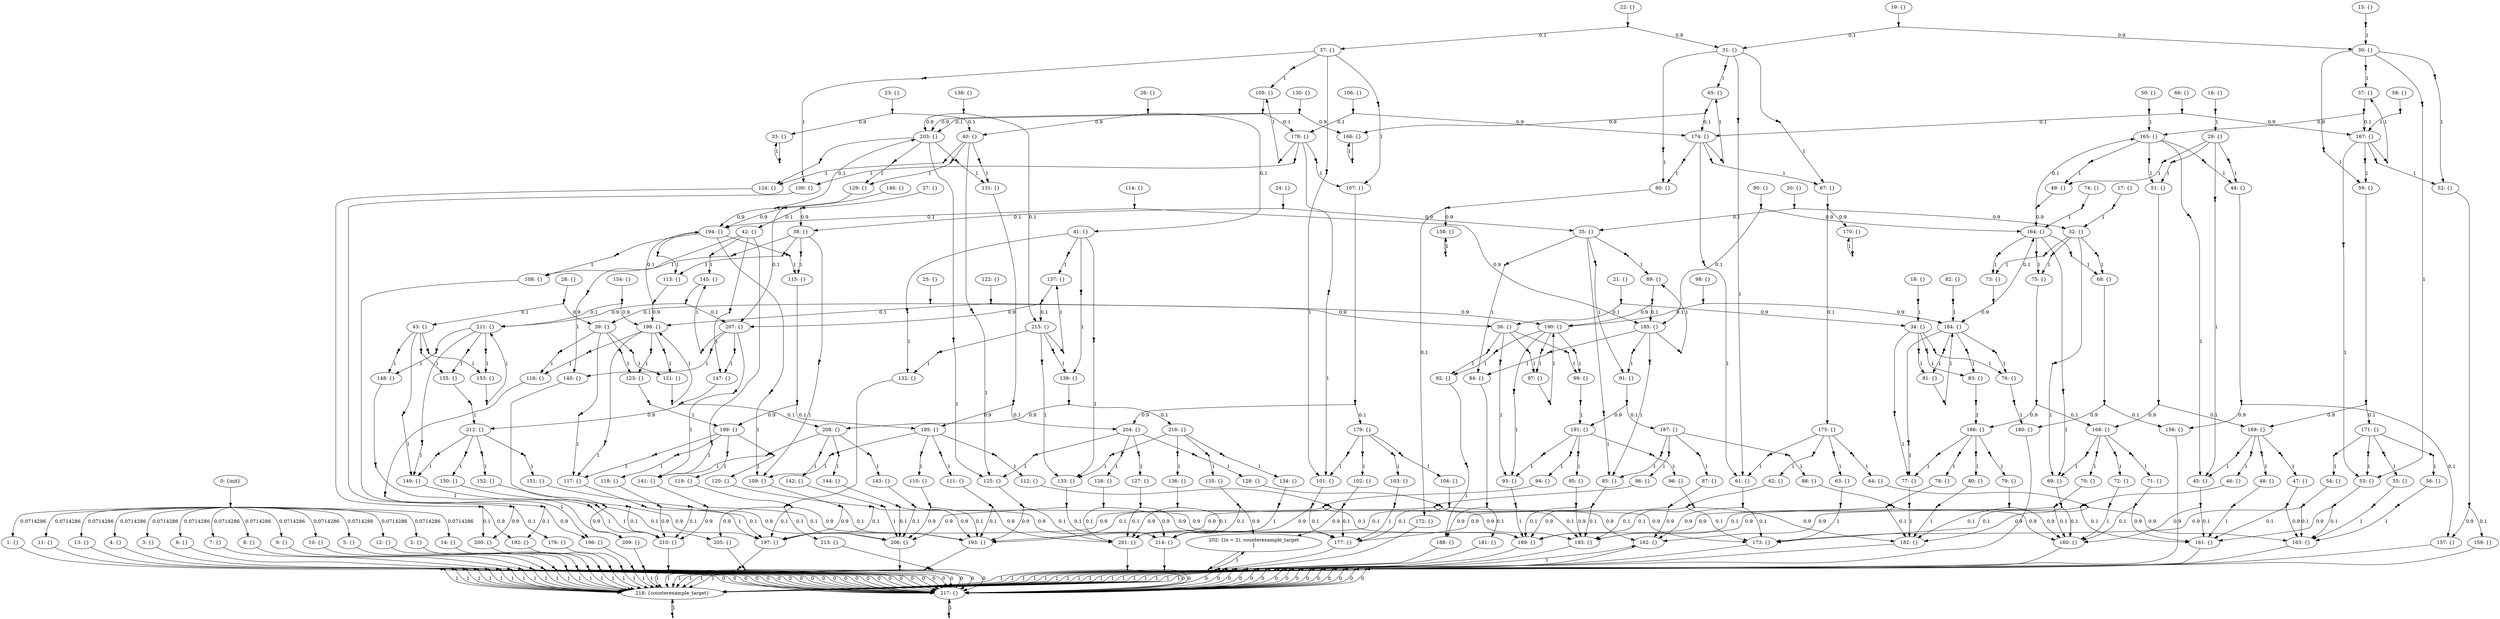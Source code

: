 digraph model {
	0 [ label = "0: {init}" ];
	1 [ label = "1: {}" ];
	2 [ label = "2: {}" ];
	3 [ label = "3: {}" ];
	4 [ label = "4: {}" ];
	5 [ label = "5: {}" ];
	6 [ label = "6: {}" ];
	7 [ label = "7: {}" ];
	8 [ label = "8: {}" ];
	9 [ label = "9: {}" ];
	10 [ label = "10: {}" ];
	11 [ label = "11: {}" ];
	12 [ label = "12: {}" ];
	13 [ label = "13: {}" ];
	14 [ label = "14: {}" ];
	15 [ label = "15: {}" ];
	16 [ label = "16: {}" ];
	17 [ label = "17: {}" ];
	18 [ label = "18: {}" ];
	19 [ label = "19: {}" ];
	20 [ label = "20: {}" ];
	21 [ label = "21: {}" ];
	22 [ label = "22: {}" ];
	23 [ label = "23: {}" ];
	24 [ label = "24: {}" ];
	25 [ label = "25: {}" ];
	26 [ label = "26: {}" ];
	27 [ label = "27: {}" ];
	28 [ label = "28: {}" ];
	29 [ label = "29: {}" ];
	30 [ label = "30: {}" ];
	31 [ label = "31: {}" ];
	32 [ label = "32: {}" ];
	33 [ label = "33: {}" ];
	34 [ label = "34: {}" ];
	35 [ label = "35: {}" ];
	36 [ label = "36: {}" ];
	37 [ label = "37: {}" ];
	38 [ label = "38: {}" ];
	39 [ label = "39: {}" ];
	40 [ label = "40: {}" ];
	41 [ label = "41: {}" ];
	42 [ label = "42: {}" ];
	43 [ label = "43: {}" ];
	44 [ label = "44: {}" ];
	45 [ label = "45: {}" ];
	46 [ label = "46: {}" ];
	47 [ label = "47: {}" ];
	48 [ label = "48: {}" ];
	49 [ label = "49: {}" ];
	50 [ label = "50: {}" ];
	51 [ label = "51: {}" ];
	52 [ label = "52: {}" ];
	53 [ label = "53: {}" ];
	54 [ label = "54: {}" ];
	55 [ label = "55: {}" ];
	56 [ label = "56: {}" ];
	57 [ label = "57: {}" ];
	58 [ label = "58: {}" ];
	59 [ label = "59: {}" ];
	60 [ label = "60: {}" ];
	61 [ label = "61: {}" ];
	62 [ label = "62: {}" ];
	63 [ label = "63: {}" ];
	64 [ label = "64: {}" ];
	65 [ label = "65: {}" ];
	66 [ label = "66: {}" ];
	67 [ label = "67: {}" ];
	68 [ label = "68: {}" ];
	69 [ label = "69: {}" ];
	70 [ label = "70: {}" ];
	71 [ label = "71: {}" ];
	72 [ label = "72: {}" ];
	73 [ label = "73: {}" ];
	74 [ label = "74: {}" ];
	75 [ label = "75: {}" ];
	76 [ label = "76: {}" ];
	77 [ label = "77: {}" ];
	78 [ label = "78: {}" ];
	79 [ label = "79: {}" ];
	80 [ label = "80: {}" ];
	81 [ label = "81: {}" ];
	82 [ label = "82: {}" ];
	83 [ label = "83: {}" ];
	84 [ label = "84: {}" ];
	85 [ label = "85: {}" ];
	86 [ label = "86: {}" ];
	87 [ label = "87: {}" ];
	88 [ label = "88: {}" ];
	89 [ label = "89: {}" ];
	90 [ label = "90: {}" ];
	91 [ label = "91: {}" ];
	92 [ label = "92: {}" ];
	93 [ label = "93: {}" ];
	94 [ label = "94: {}" ];
	95 [ label = "95: {}" ];
	96 [ label = "96: {}" ];
	97 [ label = "97: {}" ];
	98 [ label = "98: {}" ];
	99 [ label = "99: {}" ];
	100 [ label = "100: {}" ];
	101 [ label = "101: {}" ];
	102 [ label = "102: {}" ];
	103 [ label = "103: {}" ];
	104 [ label = "104: {}" ];
	105 [ label = "105: {}" ];
	106 [ label = "106: {}" ];
	107 [ label = "107: {}" ];
	108 [ label = "108: {}" ];
	109 [ label = "109: {}" ];
	110 [ label = "110: {}" ];
	111 [ label = "111: {}" ];
	112 [ label = "112: {}" ];
	113 [ label = "113: {}" ];
	114 [ label = "114: {}" ];
	115 [ label = "115: {}" ];
	116 [ label = "116: {}" ];
	117 [ label = "117: {}" ];
	118 [ label = "118: {}" ];
	119 [ label = "119: {}" ];
	120 [ label = "120: {}" ];
	121 [ label = "121: {}" ];
	122 [ label = "122: {}" ];
	123 [ label = "123: {}" ];
	124 [ label = "124: {}" ];
	125 [ label = "125: {}" ];
	126 [ label = "126: {}" ];
	127 [ label = "127: {}" ];
	128 [ label = "128: {}" ];
	129 [ label = "129: {}" ];
	130 [ label = "130: {}" ];
	131 [ label = "131: {}" ];
	132 [ label = "132: {}" ];
	133 [ label = "133: {}" ];
	134 [ label = "134: {}" ];
	135 [ label = "135: {}" ];
	136 [ label = "136: {}" ];
	137 [ label = "137: {}" ];
	138 [ label = "138: {}" ];
	139 [ label = "139: {}" ];
	140 [ label = "140: {}" ];
	141 [ label = "141: {}" ];
	142 [ label = "142: {}" ];
	143 [ label = "143: {}" ];
	144 [ label = "144: {}" ];
	145 [ label = "145: {}" ];
	146 [ label = "146: {}" ];
	147 [ label = "147: {}" ];
	148 [ label = "148: {}" ];
	149 [ label = "149: {}" ];
	150 [ label = "150: {}" ];
	151 [ label = "151: {}" ];
	152 [ label = "152: {}" ];
	153 [ label = "153: {}" ];
	154 [ label = "154: {}" ];
	155 [ label = "155: {}" ];
	156 [ label = "156: {}" ];
	157 [ label = "157: {}" ];
	158 [ label = "158: {}" ];
	159 [ label = "159: {}" ];
	160 [ label = "160: {}" ];
	161 [ label = "161: {}" ];
	162 [ label = "162: {}" ];
	163 [ label = "163: {}" ];
	164 [ label = "164: {}" ];
	165 [ label = "165: {}" ];
	166 [ label = "166: {}" ];
	167 [ label = "167: {}" ];
	168 [ label = "168: {}" ];
	169 [ label = "169: {}" ];
	170 [ label = "170: {}" ];
	171 [ label = "171: {}" ];
	172 [ label = "172: {}" ];
	173 [ label = "173: {}" ];
	174 [ label = "174: {}" ];
	175 [ label = "175: {}" ];
	176 [ label = "176: {}" ];
	177 [ label = "177: {}" ];
	178 [ label = "178: {}" ];
	179 [ label = "179: {}" ];
	180 [ label = "180: {}" ];
	181 [ label = "181: {}" ];
	182 [ label = "182: {}" ];
	183 [ label = "183: {}" ];
	184 [ label = "184: {}" ];
	185 [ label = "185: {}" ];
	186 [ label = "186: {}" ];
	187 [ label = "187: {}" ];
	188 [ label = "188: {}" ];
	189 [ label = "189: {}" ];
	190 [ label = "190: {}" ];
	191 [ label = "191: {}" ];
	192 [ label = "192: {}" ];
	193 [ label = "193: {}" ];
	194 [ label = "194: {}" ];
	195 [ label = "195: {}" ];
	196 [ label = "196: {}" ];
	197 [ label = "197: {}" ];
	198 [ label = "198: {}" ];
	199 [ label = "199: {}" ];
	200 [ label = "200: {}" ];
	201 [ label = "201: {}" ];
	202 [ label = "202: {(o = 2), counterexample_target
}" ];
	203 [ label = "203: {}" ];
	204 [ label = "204: {}" ];
	205 [ label = "205: {}" ];
	206 [ label = "206: {}" ];
	207 [ label = "207: {}" ];
	208 [ label = "208: {}" ];
	209 [ label = "209: {}" ];
	210 [ label = "210: {}" ];
	211 [ label = "211: {}" ];
	212 [ label = "212: {}" ];
	213 [ label = "213: {}" ];
	214 [ label = "214: {}" ];
	215 [ label = "215: {}" ];
	216 [ label = "216: {}" ];
	217 [ label = "217: {}" ];
	218 [ label = "218: {counterexample_target}" ];
	"0c0" [shape = "point"];
	0 -> "0c0";
	"0c0" -> 1 [ label= "0.0714286" ];
	"0c0" -> 2 [ label= "0.0714286" ];
	"0c0" -> 3 [ label= "0.0714286" ];
	"0c0" -> 4 [ label= "0.0714286" ];
	"0c0" -> 5 [ label= "0.0714286" ];
	"0c0" -> 6 [ label= "0.0714286" ];
	"0c0" -> 7 [ label= "0.0714286" ];
	"0c0" -> 8 [ label= "0.0714286" ];
	"0c0" -> 9 [ label= "0.0714286" ];
	"0c0" -> 10 [ label= "0.0714286" ];
	"0c0" -> 11 [ label= "0.0714286" ];
	"0c0" -> 12 [ label= "0.0714286" ];
	"0c0" -> 13 [ label= "0.0714286" ];
	"0c0" -> 14 [ label= "0.0714286" ];
	"1c0" [shape = "point"];
	1 -> "1c0";
	"1c0" -> 217 [ label= "0" ];
	"1c0" -> 218 [ label= "1" ];
	"2c0" [shape = "point"];
	2 -> "2c0";
	"2c0" -> 217 [ label= "0" ];
	"2c0" -> 218 [ label= "1" ];
	"3c0" [shape = "point"];
	3 -> "3c0";
	"3c0" -> 217 [ label= "0" ];
	"3c0" -> 218 [ label= "1" ];
	"4c0" [shape = "point"];
	4 -> "4c0";
	"4c0" -> 217 [ label= "0" ];
	"4c0" -> 218 [ label= "1" ];
	"5c0" [shape = "point"];
	5 -> "5c0";
	"5c0" -> 217 [ label= "0" ];
	"5c0" -> 218 [ label= "1" ];
	"6c0" [shape = "point"];
	6 -> "6c0";
	"6c0" -> 217 [ label= "0" ];
	"6c0" -> 218 [ label= "1" ];
	"7c0" [shape = "point"];
	7 -> "7c0";
	"7c0" -> 217 [ label= "0" ];
	"7c0" -> 218 [ label= "1" ];
	"8c0" [shape = "point"];
	8 -> "8c0";
	"8c0" -> 217 [ label= "0" ];
	"8c0" -> 218 [ label= "1" ];
	"9c0" [shape = "point"];
	9 -> "9c0";
	"9c0" -> 217 [ label= "0" ];
	"9c0" -> 218 [ label= "1" ];
	"10c0" [shape = "point"];
	10 -> "10c0";
	"10c0" -> 217 [ label= "0" ];
	"10c0" -> 218 [ label= "1" ];
	"11c0" [shape = "point"];
	11 -> "11c0";
	"11c0" -> 217 [ label= "0" ];
	"11c0" -> 218 [ label= "1" ];
	"12c0" [shape = "point"];
	12 -> "12c0";
	"12c0" -> 217 [ label= "0" ];
	"12c0" -> 218 [ label= "1" ];
	"13c0" [shape = "point"];
	13 -> "13c0";
	"13c0" -> 217 [ label= "0" ];
	"13c0" -> 218 [ label= "1" ];
	"14c0" [shape = "point"];
	14 -> "14c0";
	"14c0" -> 217 [ label= "0" ];
	"14c0" -> 218 [ label= "1" ];
	"15c0" [shape = "point"];
	15 -> "15c0";
	"15c0" -> 30 [ label= "1" ];
	"16c0" [shape = "point"];
	16 -> "16c0";
	"16c0" -> 29 [ label= "1" ];
	"17c0" [shape = "point"];
	17 -> "17c0";
	"17c0" -> 32 [ label= "1" ];
	"18c0" [shape = "point"];
	18 -> "18c0";
	"18c0" -> 34 [ label= "1" ];
	"19c0" [shape = "point"];
	19 -> "19c0";
	"19c0" -> 30 [ label= "0.9" ];
	"19c0" -> 31 [ label= "0.1" ];
	"20c0" [shape = "point"];
	20 -> "20c0";
	"20c0" -> 32 [ label= "0.9" ];
	"20c0" -> 35 [ label= "0.1" ];
	"21c0" [shape = "point"];
	21 -> "21c0";
	"21c0" -> 34 [ label= "0.9" ];
	"21c0" -> 36 [ label= "0.1" ];
	"22c0" [shape = "point"];
	22 -> "22c0";
	"22c0" -> 31 [ label= "0.9" ];
	"22c0" -> 37 [ label= "0.1" ];
	"23c0" [shape = "point"];
	23 -> "23c0";
	"23c0" -> 33 [ label= "0.9" ];
	"23c0" -> 40 [ label= "0.1" ];
	"24c0" [shape = "point"];
	24 -> "24c0";
	"24c0" -> 35 [ label= "0.9" ];
	"24c0" -> 38 [ label= "0.1" ];
	"25c0" [shape = "point"];
	25 -> "25c0";
	"25c0" -> 36 [ label= "0.9" ];
	"25c0" -> 39 [ label= "0.1" ];
	"26c0" [shape = "point"];
	26 -> "26c0";
	"26c0" -> 40 [ label= "0.9" ];
	"26c0" -> 41 [ label= "0.1" ];
	"27c0" [shape = "point"];
	27 -> "27c0";
	"27c0" -> 38 [ label= "0.9" ];
	"27c0" -> 42 [ label= "0.1" ];
	"28c0" [shape = "point"];
	28 -> "28c0";
	"28c0" -> 39 [ label= "0.9" ];
	"28c0" -> 43 [ label= "0.1" ];
	"29c0" [shape = "point"];
	29 -> "29c0";
	"29c0" -> 44 [ label= "1" ];
	"29c1" [shape = "point"];
	29 -> "29c1";
	"29c1" -> 45 [ label= "1" ];
	"29c2" [shape = "point"];
	29 -> "29c2";
	"29c2" -> 49 [ label= "1" ];
	"29c3" [shape = "point"];
	29 -> "29c3";
	"29c3" -> 51 [ label= "1" ];
	"30c0" [shape = "point"];
	30 -> "30c0";
	"30c0" -> 52 [ label= "1" ];
	"30c1" [shape = "point"];
	30 -> "30c1";
	"30c1" -> 53 [ label= "1" ];
	"30c2" [shape = "point"];
	30 -> "30c2";
	"30c2" -> 57 [ label= "1" ];
	"30c3" [shape = "point"];
	30 -> "30c3";
	"30c3" -> 59 [ label= "1" ];
	"31c0" [shape = "point"];
	31 -> "31c0";
	"31c0" -> 60 [ label= "1" ];
	"31c1" [shape = "point"];
	31 -> "31c1";
	"31c1" -> 61 [ label= "1" ];
	"31c2" [shape = "point"];
	31 -> "31c2";
	"31c2" -> 65 [ label= "1" ];
	"31c3" [shape = "point"];
	31 -> "31c3";
	"31c3" -> 67 [ label= "1" ];
	"32c0" [shape = "point"];
	32 -> "32c0";
	"32c0" -> 68 [ label= "1" ];
	"32c1" [shape = "point"];
	32 -> "32c1";
	"32c1" -> 69 [ label= "1" ];
	"32c2" [shape = "point"];
	32 -> "32c2";
	"32c2" -> 73 [ label= "1" ];
	"32c3" [shape = "point"];
	32 -> "32c3";
	"32c3" -> 75 [ label= "1" ];
	"33c0" [shape = "point"];
	33 -> "33c0";
	"33c0" -> 33 [ label= "1" ];
	"34c0" [shape = "point"];
	34 -> "34c0";
	"34c0" -> 76 [ label= "1" ];
	"34c1" [shape = "point"];
	34 -> "34c1";
	"34c1" -> 77 [ label= "1" ];
	"34c2" [shape = "point"];
	34 -> "34c2";
	"34c2" -> 81 [ label= "1" ];
	"34c3" [shape = "point"];
	34 -> "34c3";
	"34c3" -> 83 [ label= "1" ];
	"35c0" [shape = "point"];
	35 -> "35c0";
	"35c0" -> 84 [ label= "1" ];
	"35c1" [shape = "point"];
	35 -> "35c1";
	"35c1" -> 85 [ label= "1" ];
	"35c2" [shape = "point"];
	35 -> "35c2";
	"35c2" -> 89 [ label= "1" ];
	"35c3" [shape = "point"];
	35 -> "35c3";
	"35c3" -> 91 [ label= "1" ];
	"36c0" [shape = "point"];
	36 -> "36c0";
	"36c0" -> 92 [ label= "1" ];
	"36c1" [shape = "point"];
	36 -> "36c1";
	"36c1" -> 93 [ label= "1" ];
	"36c2" [shape = "point"];
	36 -> "36c2";
	"36c2" -> 97 [ label= "1" ];
	"36c3" [shape = "point"];
	36 -> "36c3";
	"36c3" -> 99 [ label= "1" ];
	"37c0" [shape = "point"];
	37 -> "37c0";
	"37c0" -> 100 [ label= "1" ];
	"37c1" [shape = "point"];
	37 -> "37c1";
	"37c1" -> 101 [ label= "1" ];
	"37c2" [shape = "point"];
	37 -> "37c2";
	"37c2" -> 105 [ label= "1" ];
	"37c3" [shape = "point"];
	37 -> "37c3";
	"37c3" -> 107 [ label= "1" ];
	"38c0" [shape = "point"];
	38 -> "38c0";
	"38c0" -> 108 [ label= "1" ];
	"38c1" [shape = "point"];
	38 -> "38c1";
	"38c1" -> 109 [ label= "1" ];
	"38c2" [shape = "point"];
	38 -> "38c2";
	"38c2" -> 113 [ label= "1" ];
	"38c3" [shape = "point"];
	38 -> "38c3";
	"38c3" -> 115 [ label= "1" ];
	"39c0" [shape = "point"];
	39 -> "39c0";
	"39c0" -> 116 [ label= "1" ];
	"39c1" [shape = "point"];
	39 -> "39c1";
	"39c1" -> 117 [ label= "1" ];
	"39c2" [shape = "point"];
	39 -> "39c2";
	"39c2" -> 121 [ label= "1" ];
	"39c3" [shape = "point"];
	39 -> "39c3";
	"39c3" -> 123 [ label= "1" ];
	"40c0" [shape = "point"];
	40 -> "40c0";
	"40c0" -> 124 [ label= "1" ];
	"40c1" [shape = "point"];
	40 -> "40c1";
	"40c1" -> 125 [ label= "1" ];
	"40c2" [shape = "point"];
	40 -> "40c2";
	"40c2" -> 129 [ label= "1" ];
	"40c3" [shape = "point"];
	40 -> "40c3";
	"40c3" -> 131 [ label= "1" ];
	"41c0" [shape = "point"];
	41 -> "41c0";
	"41c0" -> 132 [ label= "1" ];
	"41c1" [shape = "point"];
	41 -> "41c1";
	"41c1" -> 133 [ label= "1" ];
	"41c2" [shape = "point"];
	41 -> "41c2";
	"41c2" -> 137 [ label= "1" ];
	"41c3" [shape = "point"];
	41 -> "41c3";
	"41c3" -> 139 [ label= "1" ];
	"42c0" [shape = "point"];
	42 -> "42c0";
	"42c0" -> 140 [ label= "1" ];
	"42c1" [shape = "point"];
	42 -> "42c1";
	"42c1" -> 141 [ label= "1" ];
	"42c2" [shape = "point"];
	42 -> "42c2";
	"42c2" -> 145 [ label= "1" ];
	"42c3" [shape = "point"];
	42 -> "42c3";
	"42c3" -> 147 [ label= "1" ];
	"43c0" [shape = "point"];
	43 -> "43c0";
	"43c0" -> 148 [ label= "1" ];
	"43c1" [shape = "point"];
	43 -> "43c1";
	"43c1" -> 149 [ label= "1" ];
	"43c2" [shape = "point"];
	43 -> "43c2";
	"43c2" -> 153 [ label= "1" ];
	"43c3" [shape = "point"];
	43 -> "43c3";
	"43c3" -> 155 [ label= "1" ];
	"44c0" [shape = "point"];
	44 -> "44c0";
	"44c0" -> 156 [ label= "0.9" ];
	"44c0" -> 157 [ label= "0.1" ];
	"45c0" [shape = "point"];
	45 -> "45c0";
	"45c0" -> 160 [ label= "0.9" ];
	"45c0" -> 161 [ label= "0.1" ];
	"46c0" [shape = "point"];
	46 -> "46c0";
	"46c0" -> 161 [ label= "0.1" ];
	"46c0" -> 162 [ label= "0.9" ];
	"47c0" [shape = "point"];
	47 -> "47c0";
	"47c0" -> 161 [ label= "0.1" ];
	"47c0" -> 163 [ label= "0.9" ];
	"48c0" [shape = "point"];
	48 -> "48c0";
	"48c0" -> 161 [ label= "1" ];
	"49c0" [shape = "point"];
	49 -> "49c0";
	"49c0" -> 164 [ label= "0.9" ];
	"49c0" -> 165 [ label= "0.1" ];
	"50c0" [shape = "point"];
	50 -> "50c0";
	"50c0" -> 165 [ label= "1" ];
	"51c0" [shape = "point"];
	51 -> "51c0";
	"51c0" -> 168 [ label= "0.9" ];
	"51c0" -> 169 [ label= "0.1" ];
	"52c0" [shape = "point"];
	52 -> "52c0";
	"52c0" -> 157 [ label= "0.9" ];
	"52c0" -> 159 [ label= "0.1" ];
	"53c0" [shape = "point"];
	53 -> "53c0";
	"53c0" -> 161 [ label= "0.9" ];
	"53c0" -> 163 [ label= "0.1" ];
	"54c0" [shape = "point"];
	54 -> "54c0";
	"54c0" -> 163 [ label= "0.1" ];
	"54c0" -> 173 [ label= "0.9" ];
	"55c0" [shape = "point"];
	55 -> "55c0";
	"55c0" -> 163 [ label= "1" ];
	"56c0" [shape = "point"];
	56 -> "56c0";
	"56c0" -> 163 [ label= "1" ];
	"57c0" [shape = "point"];
	57 -> "57c0";
	"57c0" -> 165 [ label= "0.9" ];
	"57c0" -> 167 [ label= "0.1" ];
	"58c0" [shape = "point"];
	58 -> "58c0";
	"58c0" -> 167 [ label= "1" ];
	"59c0" [shape = "point"];
	59 -> "59c0";
	"59c0" -> 169 [ label= "0.9" ];
	"59c0" -> 171 [ label= "0.1" ];
	"60c0" [shape = "point"];
	60 -> "60c0";
	"60c0" -> 158 [ label= "0.9" ];
	"60c0" -> 172 [ label= "0.1" ];
	"61c0" [shape = "point"];
	61 -> "61c0";
	"61c0" -> 162 [ label= "0.9" ];
	"61c0" -> 173 [ label= "0.1" ];
	"62c0" [shape = "point"];
	62 -> "62c0";
	"62c0" -> 173 [ label= "0.1" ];
	"62c0" -> 177 [ label= "0.9" ];
	"63c0" [shape = "point"];
	63 -> "63c0";
	"63c0" -> 173 [ label= "1" ];
	"64c0" [shape = "point"];
	64 -> "64c0";
	"64c0" -> 163 [ label= "0.9" ];
	"64c0" -> 173 [ label= "0.1" ];
	"65c0" [shape = "point"];
	65 -> "65c0";
	"65c0" -> 166 [ label= "0.9" ];
	"65c0" -> 174 [ label= "0.1" ];
	"66c0" [shape = "point"];
	66 -> "66c0";
	"66c0" -> 167 [ label= "0.9" ];
	"66c0" -> 174 [ label= "0.1" ];
	"67c0" [shape = "point"];
	67 -> "67c0";
	"67c0" -> 170 [ label= "0.9" ];
	"67c0" -> 175 [ label= "0.1" ];
	"68c0" [shape = "point"];
	68 -> "68c0";
	"68c0" -> 156 [ label= "0.1" ];
	"68c0" -> 180 [ label= "0.9" ];
	"69c0" [shape = "point"];
	69 -> "69c0";
	"69c0" -> 160 [ label= "0.1" ];
	"69c0" -> 182 [ label= "0.9" ];
	"70c0" [shape = "point"];
	70 -> "70c0";
	"70c0" -> 160 [ label= "0.1" ];
	"70c0" -> 183 [ label= "0.9" ];
	"71c0" [shape = "point"];
	71 -> "71c0";
	"71c0" -> 160 [ label= "0.1" ];
	"71c0" -> 161 [ label= "0.9" ];
	"72c0" [shape = "point"];
	72 -> "72c0";
	"72c0" -> 160 [ label= "1" ];
	"73c0" [shape = "point"];
	73 -> "73c0";
	"73c0" -> 164 [ label= "0.1" ];
	"73c0" -> 184 [ label= "0.9" ];
	"74c0" [shape = "point"];
	74 -> "74c0";
	"74c0" -> 164 [ label= "1" ];
	"75c0" [shape = "point"];
	75 -> "75c0";
	"75c0" -> 168 [ label= "0.1" ];
	"75c0" -> 186 [ label= "0.9" ];
	"76c0" [shape = "point"];
	76 -> "76c0";
	"76c0" -> 180 [ label= "1" ];
	"77c0" [shape = "point"];
	77 -> "77c0";
	"77c0" -> 182 [ label= "1" ];
	"78c0" [shape = "point"];
	78 -> "78c0";
	"78c0" -> 182 [ label= "0.1" ];
	"78c0" -> 189 [ label= "0.9" ];
	"79c0" [shape = "point"];
	79 -> "79c0";
	"79c0" -> 160 [ label= "0.9" ];
	"79c0" -> 182 [ label= "0.1" ];
	"80c0" [shape = "point"];
	80 -> "80c0";
	"80c0" -> 182 [ label= "1" ];
	"81c0" [shape = "point"];
	81 -> "81c0";
	"81c0" -> 184 [ label= "1" ];
	"82c0" [shape = "point"];
	82 -> "82c0";
	"82c0" -> 184 [ label= "1" ];
	"83c0" [shape = "point"];
	83 -> "83c0";
	"83c0" -> 186 [ label= "1" ];
	"84c0" [shape = "point"];
	84 -> "84c0";
	"84c0" -> 181 [ label= "0.1" ];
	"84c0" -> 188 [ label= "0.9" ];
	"85c0" [shape = "point"];
	85 -> "85c0";
	"85c0" -> 183 [ label= "0.1" ];
	"85c0" -> 189 [ label= "0.9" ];
	"86c0" [shape = "point"];
	86 -> "86c0";
	"86c0" -> 183 [ label= "0.1" ];
	"86c0" -> 193 [ label= "0.9" ];
	"87c0" [shape = "point"];
	87 -> "87c0";
	"87c0" -> 162 [ label= "0.9" ];
	"87c0" -> 183 [ label= "0.1" ];
	"88c0" [shape = "point"];
	88 -> "88c0";
	"88c0" -> 160 [ label= "0.9" ];
	"88c0" -> 183 [ label= "0.1" ];
	"89c0" [shape = "point"];
	89 -> "89c0";
	"89c0" -> 185 [ label= "0.1" ];
	"89c0" -> 190 [ label= "0.9" ];
	"90c0" [shape = "point"];
	90 -> "90c0";
	"90c0" -> 164 [ label= "0.9" ];
	"90c0" -> 185 [ label= "0.1" ];
	"91c0" [shape = "point"];
	91 -> "91c0";
	"91c0" -> 187 [ label= "0.1" ];
	"91c0" -> 191 [ label= "0.9" ];
	"92c0" [shape = "point"];
	92 -> "92c0";
	"92c0" -> 188 [ label= "1" ];
	"93c0" [shape = "point"];
	93 -> "93c0";
	"93c0" -> 189 [ label= "1" ];
	"94c0" [shape = "point"];
	94 -> "94c0";
	"94c0" -> 189 [ label= "0.1" ];
	"94c0" -> 197 [ label= "0.9" ];
	"95c0" [shape = "point"];
	95 -> "95c0";
	"95c0" -> 183 [ label= "0.9" ];
	"95c0" -> 189 [ label= "0.1" ];
	"96c0" [shape = "point"];
	96 -> "96c0";
	"96c0" -> 182 [ label= "0.9" ];
	"96c0" -> 189 [ label= "0.1" ];
	"97c0" [shape = "point"];
	97 -> "97c0";
	"97c0" -> 190 [ label= "1" ];
	"98c0" [shape = "point"];
	98 -> "98c0";
	"98c0" -> 184 [ label= "0.9" ];
	"98c0" -> 190 [ label= "0.1" ];
	"99c0" [shape = "point"];
	99 -> "99c0";
	"99c0" -> 191 [ label= "1" ];
	"100c0" [shape = "point"];
	100 -> "100c0";
	"100c0" -> 176 [ label= "0.1" ];
	"100c0" -> 200 [ label= "0.9" ];
	"101c0" [shape = "point"];
	101 -> "101c0";
	"101c0" -> 177 [ label= "0.1" ];
	"101c0" -> 201 [ label= "0.9" ];
	"102c0" [shape = "point"];
	102 -> "102c0";
	"102c0" -> 177 [ label= "0.1" ];
	"102c0" -> 202 [ label= "0.9" ];
	"103c0" [shape = "point"];
	103 -> "103c0";
	"103c0" -> 177 [ label= "1" ];
	"104c0" [shape = "point"];
	104 -> "104c0";
	"104c0" -> 173 [ label= "0.9" ];
	"104c0" -> 177 [ label= "0.1" ];
	"105c0" [shape = "point"];
	105 -> "105c0";
	"105c0" -> 178 [ label= "0.1" ];
	"105c0" -> 203 [ label= "0.9" ];
	"106c0" [shape = "point"];
	106 -> "106c0";
	"106c0" -> 174 [ label= "0.9" ];
	"106c0" -> 178 [ label= "0.1" ];
	"107c0" [shape = "point"];
	107 -> "107c0";
	"107c0" -> 179 [ label= "0.1" ];
	"107c0" -> 204 [ label= "0.9" ];
	"108c0" [shape = "point"];
	108 -> "108c0";
	"108c0" -> 192 [ label= "0.1" ];
	"108c0" -> 196 [ label= "0.9" ];
	"109c0" [shape = "point"];
	109 -> "109c0";
	"109c0" -> 193 [ label= "0.1" ];
	"109c0" -> 197 [ label= "0.9" ];
	"110c0" [shape = "point"];
	110 -> "110c0";
	"110c0" -> 193 [ label= "0.1" ];
	"110c0" -> 206 [ label= "0.9" ];
	"111c0" [shape = "point"];
	111 -> "111c0";
	"111c0" -> 193 [ label= "0.1" ];
	"111c0" -> 201 [ label= "0.9" ];
	"112c0" [shape = "point"];
	112 -> "112c0";
	"112c0" -> 183 [ label= "0.9" ];
	"112c0" -> 193 [ label= "0.1" ];
	"113c0" [shape = "point"];
	113 -> "113c0";
	"113c0" -> 194 [ label= "0.1" ];
	"113c0" -> 198 [ label= "0.9" ];
	"114c0" [shape = "point"];
	114 -> "114c0";
	"114c0" -> 185 [ label= "0.9" ];
	"114c0" -> 194 [ label= "0.1" ];
	"115c0" [shape = "point"];
	115 -> "115c0";
	"115c0" -> 195 [ label= "0.1" ];
	"115c0" -> 199 [ label= "0.9" ];
	"116c0" [shape = "point"];
	116 -> "116c0";
	"116c0" -> 196 [ label= "1" ];
	"117c0" [shape = "point"];
	117 -> "117c0";
	"117c0" -> 197 [ label= "1" ];
	"118c0" [shape = "point"];
	118 -> "118c0";
	"118c0" -> 197 [ label= "0.1" ];
	"118c0" -> 210 [ label= "0.9" ];
	"119c0" [shape = "point"];
	119 -> "119c0";
	"119c0" -> 193 [ label= "0.9" ];
	"119c0" -> 197 [ label= "0.1" ];
	"120c0" [shape = "point"];
	120 -> "120c0";
	"120c0" -> 189 [ label= "0.9" ];
	"120c0" -> 197 [ label= "0.1" ];
	"121c0" [shape = "point"];
	121 -> "121c0";
	"121c0" -> 198 [ label= "1" ];
	"122c0" [shape = "point"];
	122 -> "122c0";
	"122c0" -> 190 [ label= "0.9" ];
	"122c0" -> 198 [ label= "0.1" ];
	"123c0" [shape = "point"];
	123 -> "123c0";
	"123c0" -> 199 [ label= "1" ];
	"124c0" [shape = "point"];
	124 -> "124c0";
	"124c0" -> 192 [ label= "0.9" ];
	"124c0" -> 200 [ label= "0.1" ];
	"125c0" [shape = "point"];
	125 -> "125c0";
	"125c0" -> 193 [ label= "0.9" ];
	"125c0" -> 201 [ label= "0.1" ];
	"126c0" [shape = "point"];
	126 -> "126c0";
	"126c0" -> 201 [ label= "0.1" ];
	"126c0" -> 214 [ label= "0.9" ];
	"127c0" [shape = "point"];
	127 -> "127c0";
	"127c0" -> 177 [ label= "0.9" ];
	"127c0" -> 201 [ label= "0.1" ];
	"128c0" [shape = "point"];
	128 -> "128c0";
	"128c0" -> 162 [ label= "0.9" ];
	"128c0" -> 201 [ label= "0.1" ];
	"129c0" [shape = "point"];
	129 -> "129c0";
	"129c0" -> 194 [ label= "0.9" ];
	"129c0" -> 203 [ label= "0.1" ];
	"130c0" [shape = "point"];
	130 -> "130c0";
	"130c0" -> 166 [ label= "0.9" ];
	"130c0" -> 203 [ label= "0.1" ];
	"131c0" [shape = "point"];
	131 -> "131c0";
	"131c0" -> 195 [ label= "0.9" ];
	"131c0" -> 204 [ label= "0.1" ];
	"132c0" [shape = "point"];
	132 -> "132c0";
	"132c0" -> 205 [ label= "0.9" ];
	"132c0" -> 213 [ label= "0.1" ];
	"133c0" [shape = "point"];
	133 -> "133c0";
	"133c0" -> 206 [ label= "0.9" ];
	"133c0" -> 214 [ label= "0.1" ];
	"134c0" [shape = "point"];
	134 -> "134c0";
	"134c0" -> 214 [ label= "1" ];
	"135c0" [shape = "point"];
	135 -> "135c0";
	"135c0" -> 202 [ label= "0.9" ];
	"135c0" -> 214 [ label= "0.1" ];
	"136c0" [shape = "point"];
	136 -> "136c0";
	"136c0" -> 201 [ label= "0.9" ];
	"136c0" -> 214 [ label= "0.1" ];
	"137c0" [shape = "point"];
	137 -> "137c0";
	"137c0" -> 207 [ label= "0.9" ];
	"137c0" -> 215 [ label= "0.1" ];
	"138c0" [shape = "point"];
	138 -> "138c0";
	"138c0" -> 203 [ label= "0.9" ];
	"138c0" -> 215 [ label= "0.1" ];
	"139c0" [shape = "point"];
	139 -> "139c0";
	"139c0" -> 208 [ label= "0.9" ];
	"139c0" -> 216 [ label= "0.1" ];
	"140c0" [shape = "point"];
	140 -> "140c0";
	"140c0" -> 205 [ label= "0.1" ];
	"140c0" -> 209 [ label= "0.9" ];
	"141c0" [shape = "point"];
	141 -> "141c0";
	"141c0" -> 206 [ label= "0.1" ];
	"141c0" -> 210 [ label= "0.9" ];
	"142c0" [shape = "point"];
	142 -> "142c0";
	"142c0" -> 206 [ label= "1" ];
	"143c0" [shape = "point"];
	143 -> "143c0";
	"143c0" -> 206 [ label= "0.1" ];
	"143c0" -> 214 [ label= "0.9" ];
	"144c0" [shape = "point"];
	144 -> "144c0";
	"144c0" -> 193 [ label= "0.9" ];
	"144c0" -> 206 [ label= "0.1" ];
	"145c0" [shape = "point"];
	145 -> "145c0";
	"145c0" -> 207 [ label= "0.1" ];
	"145c0" -> 211 [ label= "0.9" ];
	"146c0" [shape = "point"];
	146 -> "146c0";
	"146c0" -> 194 [ label= "0.9" ];
	"146c0" -> 207 [ label= "0.1" ];
	"147c0" [shape = "point"];
	147 -> "147c0";
	"147c0" -> 208 [ label= "0.1" ];
	"147c0" -> 212 [ label= "0.9" ];
	"148c0" [shape = "point"];
	148 -> "148c0";
	"148c0" -> 209 [ label= "1" ];
	"149c0" [shape = "point"];
	149 -> "149c0";
	"149c0" -> 210 [ label= "1" ];
	"150c0" [shape = "point"];
	150 -> "150c0";
	"150c0" -> 210 [ label= "1" ];
	"151c0" [shape = "point"];
	151 -> "151c0";
	"151c0" -> 206 [ label= "0.9" ];
	"151c0" -> 210 [ label= "0.1" ];
	"152c0" [shape = "point"];
	152 -> "152c0";
	"152c0" -> 197 [ label= "0.9" ];
	"152c0" -> 210 [ label= "0.1" ];
	"153c0" [shape = "point"];
	153 -> "153c0";
	"153c0" -> 211 [ label= "1" ];
	"154c0" [shape = "point"];
	154 -> "154c0";
	"154c0" -> 198 [ label= "0.9" ];
	"154c0" -> 211 [ label= "0.1" ];
	"155c0" [shape = "point"];
	155 -> "155c0";
	"155c0" -> 212 [ label= "1" ];
	"156c0" [shape = "point"];
	156 -> "156c0";
	"156c0" -> 217 [ label= "0" ];
	"156c0" -> 218 [ label= "1" ];
	"157c0" [shape = "point"];
	157 -> "157c0";
	"157c0" -> 217 [ label= "0" ];
	"157c0" -> 218 [ label= "1" ];
	"158c0" [shape = "point"];
	158 -> "158c0";
	"158c0" -> 158 [ label= "1" ];
	"159c0" [shape = "point"];
	159 -> "159c0";
	"159c0" -> 217 [ label= "0" ];
	"159c0" -> 218 [ label= "1" ];
	"160c0" [shape = "point"];
	160 -> "160c0";
	"160c0" -> 217 [ label= "0" ];
	"160c0" -> 218 [ label= "1" ];
	"161c0" [shape = "point"];
	161 -> "161c0";
	"161c0" -> 217 [ label= "0" ];
	"161c0" -> 218 [ label= "1" ];
	"162c0" [shape = "point"];
	162 -> "162c0";
	"162c0" -> 162 [ label= "1" ];
	"163c0" [shape = "point"];
	163 -> "163c0";
	"163c0" -> 217 [ label= "0" ];
	"163c0" -> 218 [ label= "1" ];
	"164c0" [shape = "point"];
	164 -> "164c0";
	"164c0" -> 68 [ label= "1" ];
	"164c1" [shape = "point"];
	164 -> "164c1";
	"164c1" -> 69 [ label= "1" ];
	"164c2" [shape = "point"];
	164 -> "164c2";
	"164c2" -> 73 [ label= "1" ];
	"164c3" [shape = "point"];
	164 -> "164c3";
	"164c3" -> 75 [ label= "1" ];
	"165c0" [shape = "point"];
	165 -> "165c0";
	"165c0" -> 44 [ label= "1" ];
	"165c1" [shape = "point"];
	165 -> "165c1";
	"165c1" -> 45 [ label= "1" ];
	"165c2" [shape = "point"];
	165 -> "165c2";
	"165c2" -> 49 [ label= "1" ];
	"165c3" [shape = "point"];
	165 -> "165c3";
	"165c3" -> 51 [ label= "1" ];
	"166c0" [shape = "point"];
	166 -> "166c0";
	"166c0" -> 166 [ label= "1" ];
	"167c0" [shape = "point"];
	167 -> "167c0";
	"167c0" -> 52 [ label= "1" ];
	"167c1" [shape = "point"];
	167 -> "167c1";
	"167c1" -> 53 [ label= "1" ];
	"167c2" [shape = "point"];
	167 -> "167c2";
	"167c2" -> 57 [ label= "1" ];
	"167c3" [shape = "point"];
	167 -> "167c3";
	"167c3" -> 59 [ label= "1" ];
	"168c0" [shape = "point"];
	168 -> "168c0";
	"168c0" -> 69 [ label= "1" ];
	"168c1" [shape = "point"];
	168 -> "168c1";
	"168c1" -> 70 [ label= "1" ];
	"168c2" [shape = "point"];
	168 -> "168c2";
	"168c2" -> 71 [ label= "1" ];
	"168c3" [shape = "point"];
	168 -> "168c3";
	"168c3" -> 72 [ label= "1" ];
	"169c0" [shape = "point"];
	169 -> "169c0";
	"169c0" -> 45 [ label= "1" ];
	"169c1" [shape = "point"];
	169 -> "169c1";
	"169c1" -> 46 [ label= "1" ];
	"169c2" [shape = "point"];
	169 -> "169c2";
	"169c2" -> 47 [ label= "1" ];
	"169c3" [shape = "point"];
	169 -> "169c3";
	"169c3" -> 48 [ label= "1" ];
	"170c0" [shape = "point"];
	170 -> "170c0";
	"170c0" -> 170 [ label= "1" ];
	"171c0" [shape = "point"];
	171 -> "171c0";
	"171c0" -> 53 [ label= "1" ];
	"171c1" [shape = "point"];
	171 -> "171c1";
	"171c1" -> 54 [ label= "1" ];
	"171c2" [shape = "point"];
	171 -> "171c2";
	"171c2" -> 55 [ label= "1" ];
	"171c3" [shape = "point"];
	171 -> "171c3";
	"171c3" -> 56 [ label= "1" ];
	"172c0" [shape = "point"];
	172 -> "172c0";
	"172c0" -> 217 [ label= "0" ];
	"172c0" -> 218 [ label= "1" ];
	"173c0" [shape = "point"];
	173 -> "173c0";
	"173c0" -> 217 [ label= "0" ];
	"173c0" -> 218 [ label= "1" ];
	"174c0" [shape = "point"];
	174 -> "174c0";
	"174c0" -> 60 [ label= "1" ];
	"174c1" [shape = "point"];
	174 -> "174c1";
	"174c1" -> 61 [ label= "1" ];
	"174c2" [shape = "point"];
	174 -> "174c2";
	"174c2" -> 65 [ label= "1" ];
	"174c3" [shape = "point"];
	174 -> "174c3";
	"174c3" -> 67 [ label= "1" ];
	"175c0" [shape = "point"];
	175 -> "175c0";
	"175c0" -> 61 [ label= "1" ];
	"175c1" [shape = "point"];
	175 -> "175c1";
	"175c1" -> 62 [ label= "1" ];
	"175c2" [shape = "point"];
	175 -> "175c2";
	"175c2" -> 63 [ label= "1" ];
	"175c3" [shape = "point"];
	175 -> "175c3";
	"175c3" -> 64 [ label= "1" ];
	"176c0" [shape = "point"];
	176 -> "176c0";
	"176c0" -> 217 [ label= "0" ];
	"176c0" -> 218 [ label= "1" ];
	"177c0" [shape = "point"];
	177 -> "177c0";
	"177c0" -> 217 [ label= "0" ];
	"177c0" -> 218 [ label= "1" ];
	"178c0" [shape = "point"];
	178 -> "178c0";
	"178c0" -> 100 [ label= "1" ];
	"178c1" [shape = "point"];
	178 -> "178c1";
	"178c1" -> 101 [ label= "1" ];
	"178c2" [shape = "point"];
	178 -> "178c2";
	"178c2" -> 105 [ label= "1" ];
	"178c3" [shape = "point"];
	178 -> "178c3";
	"178c3" -> 107 [ label= "1" ];
	"179c0" [shape = "point"];
	179 -> "179c0";
	"179c0" -> 101 [ label= "1" ];
	"179c1" [shape = "point"];
	179 -> "179c1";
	"179c1" -> 102 [ label= "1" ];
	"179c2" [shape = "point"];
	179 -> "179c2";
	"179c2" -> 103 [ label= "1" ];
	"179c3" [shape = "point"];
	179 -> "179c3";
	"179c3" -> 104 [ label= "1" ];
	"180c0" [shape = "point"];
	180 -> "180c0";
	"180c0" -> 217 [ label= "0" ];
	"180c0" -> 218 [ label= "1" ];
	"181c0" [shape = "point"];
	181 -> "181c0";
	"181c0" -> 217 [ label= "0" ];
	"181c0" -> 218 [ label= "1" ];
	"182c0" [shape = "point"];
	182 -> "182c0";
	"182c0" -> 217 [ label= "0" ];
	"182c0" -> 218 [ label= "1" ];
	"183c0" [shape = "point"];
	183 -> "183c0";
	"183c0" -> 217 [ label= "0" ];
	"183c0" -> 218 [ label= "1" ];
	"184c0" [shape = "point"];
	184 -> "184c0";
	"184c0" -> 76 [ label= "1" ];
	"184c1" [shape = "point"];
	184 -> "184c1";
	"184c1" -> 77 [ label= "1" ];
	"184c2" [shape = "point"];
	184 -> "184c2";
	"184c2" -> 81 [ label= "1" ];
	"184c3" [shape = "point"];
	184 -> "184c3";
	"184c3" -> 83 [ label= "1" ];
	"185c0" [shape = "point"];
	185 -> "185c0";
	"185c0" -> 84 [ label= "1" ];
	"185c1" [shape = "point"];
	185 -> "185c1";
	"185c1" -> 85 [ label= "1" ];
	"185c2" [shape = "point"];
	185 -> "185c2";
	"185c2" -> 89 [ label= "1" ];
	"185c3" [shape = "point"];
	185 -> "185c3";
	"185c3" -> 91 [ label= "1" ];
	"186c0" [shape = "point"];
	186 -> "186c0";
	"186c0" -> 77 [ label= "1" ];
	"186c1" [shape = "point"];
	186 -> "186c1";
	"186c1" -> 78 [ label= "1" ];
	"186c2" [shape = "point"];
	186 -> "186c2";
	"186c2" -> 79 [ label= "1" ];
	"186c3" [shape = "point"];
	186 -> "186c3";
	"186c3" -> 80 [ label= "1" ];
	"187c0" [shape = "point"];
	187 -> "187c0";
	"187c0" -> 85 [ label= "1" ];
	"187c1" [shape = "point"];
	187 -> "187c1";
	"187c1" -> 86 [ label= "1" ];
	"187c2" [shape = "point"];
	187 -> "187c2";
	"187c2" -> 87 [ label= "1" ];
	"187c3" [shape = "point"];
	187 -> "187c3";
	"187c3" -> 88 [ label= "1" ];
	"188c0" [shape = "point"];
	188 -> "188c0";
	"188c0" -> 217 [ label= "0" ];
	"188c0" -> 218 [ label= "1" ];
	"189c0" [shape = "point"];
	189 -> "189c0";
	"189c0" -> 217 [ label= "0" ];
	"189c0" -> 218 [ label= "1" ];
	"190c0" [shape = "point"];
	190 -> "190c0";
	"190c0" -> 92 [ label= "1" ];
	"190c1" [shape = "point"];
	190 -> "190c1";
	"190c1" -> 93 [ label= "1" ];
	"190c2" [shape = "point"];
	190 -> "190c2";
	"190c2" -> 97 [ label= "1" ];
	"190c3" [shape = "point"];
	190 -> "190c3";
	"190c3" -> 99 [ label= "1" ];
	"191c0" [shape = "point"];
	191 -> "191c0";
	"191c0" -> 93 [ label= "1" ];
	"191c1" [shape = "point"];
	191 -> "191c1";
	"191c1" -> 94 [ label= "1" ];
	"191c2" [shape = "point"];
	191 -> "191c2";
	"191c2" -> 95 [ label= "1" ];
	"191c3" [shape = "point"];
	191 -> "191c3";
	"191c3" -> 96 [ label= "1" ];
	"192c0" [shape = "point"];
	192 -> "192c0";
	"192c0" -> 217 [ label= "0" ];
	"192c0" -> 218 [ label= "1" ];
	"193c0" [shape = "point"];
	193 -> "193c0";
	"193c0" -> 217 [ label= "0" ];
	"193c0" -> 218 [ label= "1" ];
	"194c0" [shape = "point"];
	194 -> "194c0";
	"194c0" -> 108 [ label= "1" ];
	"194c1" [shape = "point"];
	194 -> "194c1";
	"194c1" -> 109 [ label= "1" ];
	"194c2" [shape = "point"];
	194 -> "194c2";
	"194c2" -> 113 [ label= "1" ];
	"194c3" [shape = "point"];
	194 -> "194c3";
	"194c3" -> 115 [ label= "1" ];
	"195c0" [shape = "point"];
	195 -> "195c0";
	"195c0" -> 109 [ label= "1" ];
	"195c1" [shape = "point"];
	195 -> "195c1";
	"195c1" -> 110 [ label= "1" ];
	"195c2" [shape = "point"];
	195 -> "195c2";
	"195c2" -> 111 [ label= "1" ];
	"195c3" [shape = "point"];
	195 -> "195c3";
	"195c3" -> 112 [ label= "1" ];
	"196c0" [shape = "point"];
	196 -> "196c0";
	"196c0" -> 217 [ label= "0" ];
	"196c0" -> 218 [ label= "1" ];
	"197c0" [shape = "point"];
	197 -> "197c0";
	"197c0" -> 217 [ label= "0" ];
	"197c0" -> 218 [ label= "1" ];
	"198c0" [shape = "point"];
	198 -> "198c0";
	"198c0" -> 116 [ label= "1" ];
	"198c1" [shape = "point"];
	198 -> "198c1";
	"198c1" -> 117 [ label= "1" ];
	"198c2" [shape = "point"];
	198 -> "198c2";
	"198c2" -> 121 [ label= "1" ];
	"198c3" [shape = "point"];
	198 -> "198c3";
	"198c3" -> 123 [ label= "1" ];
	"199c0" [shape = "point"];
	199 -> "199c0";
	"199c0" -> 117 [ label= "1" ];
	"199c1" [shape = "point"];
	199 -> "199c1";
	"199c1" -> 118 [ label= "1" ];
	"199c2" [shape = "point"];
	199 -> "199c2";
	"199c2" -> 119 [ label= "1" ];
	"199c3" [shape = "point"];
	199 -> "199c3";
	"199c3" -> 120 [ label= "1" ];
	"200c0" [shape = "point"];
	200 -> "200c0";
	"200c0" -> 217 [ label= "0" ];
	"200c0" -> 218 [ label= "1" ];
	"201c0" [shape = "point"];
	201 -> "201c0";
	"201c0" -> 217 [ label= "0" ];
	"201c0" -> 218 [ label= "1" ];
	"202c0" [shape = "point"];
	202 -> "202c0";
	"202c0" -> 202 [ label= "1" ];
	"203c0" [shape = "point"];
	203 -> "203c0";
	"203c0" -> 124 [ label= "1" ];
	"203c1" [shape = "point"];
	203 -> "203c1";
	"203c1" -> 125 [ label= "1" ];
	"203c2" [shape = "point"];
	203 -> "203c2";
	"203c2" -> 129 [ label= "1" ];
	"203c3" [shape = "point"];
	203 -> "203c3";
	"203c3" -> 131 [ label= "1" ];
	"204c0" [shape = "point"];
	204 -> "204c0";
	"204c0" -> 125 [ label= "1" ];
	"204c1" [shape = "point"];
	204 -> "204c1";
	"204c1" -> 126 [ label= "1" ];
	"204c2" [shape = "point"];
	204 -> "204c2";
	"204c2" -> 127 [ label= "1" ];
	"204c3" [shape = "point"];
	204 -> "204c3";
	"204c3" -> 128 [ label= "1" ];
	"205c0" [shape = "point"];
	205 -> "205c0";
	"205c0" -> 217 [ label= "0" ];
	"205c0" -> 218 [ label= "1" ];
	"206c0" [shape = "point"];
	206 -> "206c0";
	"206c0" -> 217 [ label= "0" ];
	"206c0" -> 218 [ label= "1" ];
	"207c0" [shape = "point"];
	207 -> "207c0";
	"207c0" -> 140 [ label= "1" ];
	"207c1" [shape = "point"];
	207 -> "207c1";
	"207c1" -> 141 [ label= "1" ];
	"207c2" [shape = "point"];
	207 -> "207c2";
	"207c2" -> 145 [ label= "1" ];
	"207c3" [shape = "point"];
	207 -> "207c3";
	"207c3" -> 147 [ label= "1" ];
	"208c0" [shape = "point"];
	208 -> "208c0";
	"208c0" -> 141 [ label= "1" ];
	"208c1" [shape = "point"];
	208 -> "208c1";
	"208c1" -> 142 [ label= "1" ];
	"208c2" [shape = "point"];
	208 -> "208c2";
	"208c2" -> 143 [ label= "1" ];
	"208c3" [shape = "point"];
	208 -> "208c3";
	"208c3" -> 144 [ label= "1" ];
	"209c0" [shape = "point"];
	209 -> "209c0";
	"209c0" -> 217 [ label= "0" ];
	"209c0" -> 218 [ label= "1" ];
	"210c0" [shape = "point"];
	210 -> "210c0";
	"210c0" -> 217 [ label= "0" ];
	"210c0" -> 218 [ label= "1" ];
	"211c0" [shape = "point"];
	211 -> "211c0";
	"211c0" -> 148 [ label= "1" ];
	"211c1" [shape = "point"];
	211 -> "211c1";
	"211c1" -> 149 [ label= "1" ];
	"211c2" [shape = "point"];
	211 -> "211c2";
	"211c2" -> 153 [ label= "1" ];
	"211c3" [shape = "point"];
	211 -> "211c3";
	"211c3" -> 155 [ label= "1" ];
	"212c0" [shape = "point"];
	212 -> "212c0";
	"212c0" -> 149 [ label= "1" ];
	"212c1" [shape = "point"];
	212 -> "212c1";
	"212c1" -> 150 [ label= "1" ];
	"212c2" [shape = "point"];
	212 -> "212c2";
	"212c2" -> 151 [ label= "1" ];
	"212c3" [shape = "point"];
	212 -> "212c3";
	"212c3" -> 152 [ label= "1" ];
	"213c0" [shape = "point"];
	213 -> "213c0";
	"213c0" -> 217 [ label= "0" ];
	"213c0" -> 218 [ label= "1" ];
	"214c0" [shape = "point"];
	214 -> "214c0";
	"214c0" -> 217 [ label= "0" ];
	"214c0" -> 218 [ label= "1" ];
	"215c0" [shape = "point"];
	215 -> "215c0";
	"215c0" -> 132 [ label= "1" ];
	"215c1" [shape = "point"];
	215 -> "215c1";
	"215c1" -> 133 [ label= "1" ];
	"215c2" [shape = "point"];
	215 -> "215c2";
	"215c2" -> 137 [ label= "1" ];
	"215c3" [shape = "point"];
	215 -> "215c3";
	"215c3" -> 139 [ label= "1" ];
	"216c0" [shape = "point"];
	216 -> "216c0";
	"216c0" -> 133 [ label= "1" ];
	"216c1" [shape = "point"];
	216 -> "216c1";
	"216c1" -> 134 [ label= "1" ];
	"216c2" [shape = "point"];
	216 -> "216c2";
	"216c2" -> 135 [ label= "1" ];
	"216c3" [shape = "point"];
	216 -> "216c3";
	"216c3" -> 136 [ label= "1" ];
	"217c0" [shape = "point"];
	217 -> "217c0";
	"217c0" -> 217 [ label= "1" ];
	"218c0" [shape = "point"];
	218 -> "218c0";
	"218c0" -> 218 [ label= "1" ];
}
